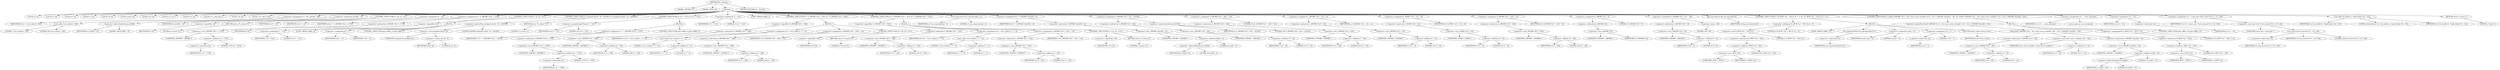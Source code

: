 digraph tftp_connect {  
"1000113" [label = "(METHOD,tftp_connect)" ]
"1000114" [label = "(PARAM,_DWORD *a1)" ]
"1000115" [label = "(PARAM,_BYTE *a2)" ]
"1000116" [label = "(BLOCK,,)" ]
"1000117" [label = "(LOCAL,v4: int)" ]
"1000118" [label = "(LOCAL,v5: int)" ]
"1000119" [label = "(LOCAL,v6: int)" ]
"1000120" [label = "(LOCAL,v7: int)" ]
"1000121" [label = "(LOCAL,v8: int)" ]
"1000122" [label = "(LOCAL,result: int)" ]
"1000123" [label = "(LOCAL,v10: int)" ]
"1000124" [label = "(LOCAL,v11: int *)" ]
"1000125" [label = "(LOCAL,v12: int)" ]
"1000126" [label = "(LOCAL,v13: const char *)" ]
"1000127" [label = "(LOCAL,v14: int)" ]
"1000128" [label = "(LOCAL,v15: char [ 128 ])" ]
"1000129" [label = "(<operator>.assignment,v4 = Curl_ccalloc(1, 336))" ]
"1000130" [label = "(IDENTIFIER,v4,v4 = Curl_ccalloc(1, 336))" ]
"1000131" [label = "(Curl_ccalloc,Curl_ccalloc(1, 336))" ]
"1000132" [label = "(LITERAL,1,Curl_ccalloc(1, 336))" ]
"1000133" [label = "(LITERAL,336,Curl_ccalloc(1, 336))" ]
"1000134" [label = "(<operator>.assignment,a1[188] = v4)" ]
"1000135" [label = "(<operator>.indirectIndexAccess,a1[188])" ]
"1000136" [label = "(IDENTIFIER,a1,a1[188] = v4)" ]
"1000137" [label = "(LITERAL,188,a1[188] = v4)" ]
"1000138" [label = "(IDENTIFIER,v4,a1[188] = v4)" ]
"1000139" [label = "(CONTROL_STRUCTURE,if ( !v4 ),if ( !v4 ))" ]
"1000140" [label = "(<operator>.logicalNot,!v4)" ]
"1000141" [label = "(IDENTIFIER,v4,!v4)" ]
"1000142" [label = "(RETURN,return 27;,return 27;)" ]
"1000143" [label = "(LITERAL,27,return 27;)" ]
"1000144" [label = "(<operator>.assignment,v5 = v4)" ]
"1000145" [label = "(IDENTIFIER,v5,v5 = v4)" ]
"1000146" [label = "(IDENTIFIER,v4,v5 = v4)" ]
"1000147" [label = "(<operator>.assignment,v6 = *(_DWORD *)(*a1 + 1576))" ]
"1000148" [label = "(IDENTIFIER,v6,v6 = *(_DWORD *)(*a1 + 1576))" ]
"1000149" [label = "(<operator>.indirection,*(_DWORD *)(*a1 + 1576))" ]
"1000150" [label = "(<operator>.cast,(_DWORD *)(*a1 + 1576))" ]
"1000151" [label = "(UNKNOWN,_DWORD *,_DWORD *)" ]
"1000152" [label = "(<operator>.addition,*a1 + 1576)" ]
"1000153" [label = "(<operator>.indirection,*a1)" ]
"1000154" [label = "(IDENTIFIER,a1,*a1 + 1576)" ]
"1000155" [label = "(LITERAL,1576,*a1 + 1576)" ]
"1000156" [label = "(CONTROL_STRUCTURE,if ( !v6 ),if ( !v6 ))" ]
"1000157" [label = "(<operator>.logicalNot,!v6)" ]
"1000158" [label = "(IDENTIFIER,v6,!v6)" ]
"1000159" [label = "(BLOCK,,)" ]
"1000160" [label = "(<operator>.assignment,v7 = 512)" ]
"1000161" [label = "(IDENTIFIER,v7,v7 = 512)" ]
"1000162" [label = "(LITERAL,512,v7 = 512)" ]
"1000163" [label = "(JUMP_TARGET,LABEL_4)" ]
"1000164" [label = "(<operator>.assignment,v6 = v7)" ]
"1000165" [label = "(IDENTIFIER,v6,v6 = v7)" ]
"1000166" [label = "(IDENTIFIER,v7,v6 = v7)" ]
"1000167" [label = "(CONTROL_STRUCTURE,goto LABEL_5;,goto LABEL_5;)" ]
"1000168" [label = "(CONTROL_STRUCTURE,if ( (unsigned int)(v6 - 8) > 0xFFB0 ),if ( (unsigned int)(v6 - 8) > 0xFFB0 ))" ]
"1000169" [label = "(<operator>.greaterThan,(unsigned int)(v6 - 8) > 0xFFB0)" ]
"1000170" [label = "(<operator>.cast,(unsigned int)(v6 - 8))" ]
"1000171" [label = "(UNKNOWN,unsigned int,unsigned int)" ]
"1000172" [label = "(<operator>.subtraction,v6 - 8)" ]
"1000173" [label = "(IDENTIFIER,v6,v6 - 8)" ]
"1000174" [label = "(LITERAL,8,v6 - 8)" ]
"1000175" [label = "(LITERAL,0xFFB0,(unsigned int)(v6 - 8) > 0xFFB0)" ]
"1000176" [label = "(RETURN,return 71;,return 71;)" ]
"1000177" [label = "(LITERAL,71,return 71;)" ]
"1000178" [label = "(CONTROL_STRUCTURE,if ( v6 >= 512 ),if ( v6 >= 512 ))" ]
"1000179" [label = "(<operator>.greaterEqualsThan,v6 >= 512)" ]
"1000180" [label = "(IDENTIFIER,v6,v6 >= 512)" ]
"1000181" [label = "(LITERAL,512,v6 >= 512)" ]
"1000182" [label = "(BLOCK,,)" ]
"1000183" [label = "(<operator>.assignment,v7 = *(_DWORD *)(*a1 + 1576))" ]
"1000184" [label = "(IDENTIFIER,v7,v7 = *(_DWORD *)(*a1 + 1576))" ]
"1000185" [label = "(<operator>.indirection,*(_DWORD *)(*a1 + 1576))" ]
"1000186" [label = "(<operator>.cast,(_DWORD *)(*a1 + 1576))" ]
"1000187" [label = "(UNKNOWN,_DWORD *,_DWORD *)" ]
"1000188" [label = "(<operator>.addition,*a1 + 1576)" ]
"1000189" [label = "(<operator>.indirection,*a1)" ]
"1000190" [label = "(IDENTIFIER,a1,*a1 + 1576)" ]
"1000191" [label = "(LITERAL,1576,*a1 + 1576)" ]
"1000192" [label = "(CONTROL_STRUCTURE,goto LABEL_4;,goto LABEL_4;)" ]
"1000193" [label = "(<operator>.assignment,v7 = 512)" ]
"1000194" [label = "(IDENTIFIER,v7,v7 = 512)" ]
"1000195" [label = "(LITERAL,512,v7 = 512)" ]
"1000196" [label = "(JUMP_TARGET,LABEL_5)" ]
"1000197" [label = "(CONTROL_STRUCTURE,if ( !*(_DWORD *)(v4 + 328) ),if ( !*(_DWORD *)(v4 + 328) ))" ]
"1000198" [label = "(<operator>.logicalNot,!*(_DWORD *)(v4 + 328))" ]
"1000199" [label = "(<operator>.indirection,*(_DWORD *)(v4 + 328))" ]
"1000200" [label = "(<operator>.cast,(_DWORD *)(v4 + 328))" ]
"1000201" [label = "(UNKNOWN,_DWORD *,_DWORD *)" ]
"1000202" [label = "(<operator>.addition,v4 + 328)" ]
"1000203" [label = "(IDENTIFIER,v4,v4 + 328)" ]
"1000204" [label = "(LITERAL,328,v4 + 328)" ]
"1000205" [label = "(BLOCK,,)" ]
"1000206" [label = "(<operator>.assignment,v10 = Curl_ccalloc(1, v7 + 4))" ]
"1000207" [label = "(IDENTIFIER,v10,v10 = Curl_ccalloc(1, v7 + 4))" ]
"1000208" [label = "(Curl_ccalloc,Curl_ccalloc(1, v7 + 4))" ]
"1000209" [label = "(LITERAL,1,Curl_ccalloc(1, v7 + 4))" ]
"1000210" [label = "(<operator>.addition,v7 + 4)" ]
"1000211" [label = "(IDENTIFIER,v7,v7 + 4)" ]
"1000212" [label = "(LITERAL,4,v7 + 4)" ]
"1000213" [label = "(<operator>.assignment,*(_DWORD *)(v5 + 328) = v10)" ]
"1000214" [label = "(<operator>.indirection,*(_DWORD *)(v5 + 328))" ]
"1000215" [label = "(<operator>.cast,(_DWORD *)(v5 + 328))" ]
"1000216" [label = "(UNKNOWN,_DWORD *,_DWORD *)" ]
"1000217" [label = "(<operator>.addition,v5 + 328)" ]
"1000218" [label = "(IDENTIFIER,v5,v5 + 328)" ]
"1000219" [label = "(LITERAL,328,v5 + 328)" ]
"1000220" [label = "(IDENTIFIER,v10,*(_DWORD *)(v5 + 328) = v10)" ]
"1000221" [label = "(CONTROL_STRUCTURE,if ( !v10 ),if ( !v10 ))" ]
"1000222" [label = "(<operator>.logicalNot,!v10)" ]
"1000223" [label = "(IDENTIFIER,v10,!v10)" ]
"1000224" [label = "(RETURN,return 27;,return 27;)" ]
"1000225" [label = "(LITERAL,27,return 27;)" ]
"1000226" [label = "(CONTROL_STRUCTURE,if ( !*(_DWORD *)(v5 + 332) ),if ( !*(_DWORD *)(v5 + 332) ))" ]
"1000227" [label = "(<operator>.logicalNot,!*(_DWORD *)(v5 + 332))" ]
"1000228" [label = "(<operator>.indirection,*(_DWORD *)(v5 + 332))" ]
"1000229" [label = "(<operator>.cast,(_DWORD *)(v5 + 332))" ]
"1000230" [label = "(UNKNOWN,_DWORD *,_DWORD *)" ]
"1000231" [label = "(<operator>.addition,v5 + 332)" ]
"1000232" [label = "(IDENTIFIER,v5,v5 + 332)" ]
"1000233" [label = "(LITERAL,332,v5 + 332)" ]
"1000234" [label = "(BLOCK,,)" ]
"1000235" [label = "(<operator>.assignment,v14 = Curl_ccalloc(1, v7 + 4))" ]
"1000236" [label = "(IDENTIFIER,v14,v14 = Curl_ccalloc(1, v7 + 4))" ]
"1000237" [label = "(Curl_ccalloc,Curl_ccalloc(1, v7 + 4))" ]
"1000238" [label = "(LITERAL,1,Curl_ccalloc(1, v7 + 4))" ]
"1000239" [label = "(<operator>.addition,v7 + 4)" ]
"1000240" [label = "(IDENTIFIER,v7,v7 + 4)" ]
"1000241" [label = "(LITERAL,4,v7 + 4)" ]
"1000242" [label = "(<operator>.assignment,*(_DWORD *)(v5 + 332) = v14)" ]
"1000243" [label = "(<operator>.indirection,*(_DWORD *)(v5 + 332))" ]
"1000244" [label = "(<operator>.cast,(_DWORD *)(v5 + 332))" ]
"1000245" [label = "(UNKNOWN,_DWORD *,_DWORD *)" ]
"1000246" [label = "(<operator>.addition,v5 + 332)" ]
"1000247" [label = "(IDENTIFIER,v5,v5 + 332)" ]
"1000248" [label = "(LITERAL,332,v5 + 332)" ]
"1000249" [label = "(IDENTIFIER,v14,*(_DWORD *)(v5 + 332) = v14)" ]
"1000250" [label = "(CONTROL_STRUCTURE,if ( !v14 ),if ( !v14 ))" ]
"1000251" [label = "(<operator>.logicalNot,!v14)" ]
"1000252" [label = "(IDENTIFIER,v14,!v14)" ]
"1000253" [label = "(RETURN,return 27;,return 27;)" ]
"1000254" [label = "(LITERAL,27,return 27;)" ]
"1000255" [label = "(Curl_conncontrol,Curl_conncontrol(a1, 1))" ]
"1000256" [label = "(IDENTIFIER,a1,Curl_conncontrol(a1, 1))" ]
"1000257" [label = "(LITERAL,1,Curl_conncontrol(a1, 1))" ]
"1000258" [label = "(<operator>.assignment,v8 = *(_DWORD *)(a1[20] + 4))" ]
"1000259" [label = "(IDENTIFIER,v8,v8 = *(_DWORD *)(a1[20] + 4))" ]
"1000260" [label = "(<operator>.indirection,*(_DWORD *)(a1[20] + 4))" ]
"1000261" [label = "(<operator>.cast,(_DWORD *)(a1[20] + 4))" ]
"1000262" [label = "(UNKNOWN,_DWORD *,_DWORD *)" ]
"1000263" [label = "(<operator>.addition,a1[20] + 4)" ]
"1000264" [label = "(<operator>.indirectIndexAccess,a1[20])" ]
"1000265" [label = "(IDENTIFIER,a1,a1[20] + 4)" ]
"1000266" [label = "(LITERAL,20,a1[20] + 4)" ]
"1000267" [label = "(LITERAL,4,a1[20] + 4)" ]
"1000268" [label = "(<operator>.assignment,*(_DWORD *)(v5 + 20) = a1[105])" ]
"1000269" [label = "(<operator>.indirection,*(_DWORD *)(v5 + 20))" ]
"1000270" [label = "(<operator>.cast,(_DWORD *)(v5 + 20))" ]
"1000271" [label = "(UNKNOWN,_DWORD *,_DWORD *)" ]
"1000272" [label = "(<operator>.addition,v5 + 20)" ]
"1000273" [label = "(IDENTIFIER,v5,v5 + 20)" ]
"1000274" [label = "(LITERAL,20,v5 + 20)" ]
"1000275" [label = "(<operator>.indirectIndexAccess,a1[105])" ]
"1000276" [label = "(IDENTIFIER,a1,*(_DWORD *)(v5 + 20) = a1[105])" ]
"1000277" [label = "(LITERAL,105,*(_DWORD *)(v5 + 20) = a1[105])" ]
"1000278" [label = "(<operator>.assignment,*(_DWORD *)(v5 + 320) = 512)" ]
"1000279" [label = "(<operator>.indirection,*(_DWORD *)(v5 + 320))" ]
"1000280" [label = "(<operator>.cast,(_DWORD *)(v5 + 320))" ]
"1000281" [label = "(UNKNOWN,_DWORD *,_DWORD *)" ]
"1000282" [label = "(<operator>.addition,v5 + 320)" ]
"1000283" [label = "(IDENTIFIER,v5,v5 + 320)" ]
"1000284" [label = "(LITERAL,320,v5 + 320)" ]
"1000285" [label = "(LITERAL,512,*(_DWORD *)(v5 + 320) = 512)" ]
"1000286" [label = "(<operator>.assignment,*(_DWORD *)(v5 + 16) = a1)" ]
"1000287" [label = "(<operator>.indirection,*(_DWORD *)(v5 + 16))" ]
"1000288" [label = "(<operator>.cast,(_DWORD *)(v5 + 16))" ]
"1000289" [label = "(UNKNOWN,_DWORD *,_DWORD *)" ]
"1000290" [label = "(<operator>.addition,v5 + 16)" ]
"1000291" [label = "(IDENTIFIER,v5,v5 + 16)" ]
"1000292" [label = "(LITERAL,16,v5 + 16)" ]
"1000293" [label = "(IDENTIFIER,a1,*(_DWORD *)(v5 + 16) = a1)" ]
"1000294" [label = "(<operator>.assignment,*(_WORD *)(v5 + 52) = v8)" ]
"1000295" [label = "(<operator>.indirection,*(_WORD *)(v5 + 52))" ]
"1000296" [label = "(<operator>.cast,(_WORD *)(v5 + 52))" ]
"1000297" [label = "(UNKNOWN,_WORD *,_WORD *)" ]
"1000298" [label = "(<operator>.addition,v5 + 52)" ]
"1000299" [label = "(IDENTIFIER,v5,v5 + 52)" ]
"1000300" [label = "(LITERAL,52,v5 + 52)" ]
"1000301" [label = "(IDENTIFIER,v8,*(_WORD *)(v5 + 52) = v8)" ]
"1000302" [label = "(<operator>.assignment,*(_DWORD *)(v5 + 324) = v6)" ]
"1000303" [label = "(<operator>.indirection,*(_DWORD *)(v5 + 324))" ]
"1000304" [label = "(<operator>.cast,(_DWORD *)(v5 + 324))" ]
"1000305" [label = "(UNKNOWN,_DWORD *,_DWORD *)" ]
"1000306" [label = "(<operator>.addition,v5 + 324)" ]
"1000307" [label = "(IDENTIFIER,v5,v5 + 324)" ]
"1000308" [label = "(LITERAL,324,v5 + 324)" ]
"1000309" [label = "(IDENTIFIER,v6,*(_DWORD *)(v5 + 324) = v6)" ]
"1000310" [label = "(<operator>.assignment,*(_DWORD *)v5 = 0)" ]
"1000311" [label = "(<operator>.indirection,*(_DWORD *)v5)" ]
"1000312" [label = "(<operator>.cast,(_DWORD *)v5)" ]
"1000313" [label = "(UNKNOWN,_DWORD *,_DWORD *)" ]
"1000314" [label = "(IDENTIFIER,v5,(_DWORD *)v5)" ]
"1000315" [label = "(LITERAL,0,*(_DWORD *)v5 = 0)" ]
"1000316" [label = "(<operator>.assignment,*(_DWORD *)(v5 + 8) = -100)" ]
"1000317" [label = "(<operator>.indirection,*(_DWORD *)(v5 + 8))" ]
"1000318" [label = "(<operator>.cast,(_DWORD *)(v5 + 8))" ]
"1000319" [label = "(UNKNOWN,_DWORD *,_DWORD *)" ]
"1000320" [label = "(<operator>.addition,v5 + 8)" ]
"1000321" [label = "(IDENTIFIER,v5,v5 + 8)" ]
"1000322" [label = "(LITERAL,8,v5 + 8)" ]
"1000323" [label = "(<operator>.minus,-100)" ]
"1000324" [label = "(LITERAL,100,-100)" ]
"1000325" [label = "(tftp_set_timeouts,tftp_set_timeouts(v5))" ]
"1000326" [label = "(IDENTIFIER,v5,tftp_set_timeouts(v5))" ]
"1000327" [label = "(CONTROL_STRUCTURE,if ( (*((_BYTE *)a1 + 591) & 2) != 0 ),if ( (*((_BYTE *)a1 + 591) & 2) != 0 ))" ]
"1000328" [label = "(<operator>.notEquals,(*((_BYTE *)a1 + 591) & 2) != 0)" ]
"1000329" [label = "(<operator>.and,*((_BYTE *)a1 + 591) & 2)" ]
"1000330" [label = "(<operator>.indirection,*((_BYTE *)a1 + 591))" ]
"1000331" [label = "(<operator>.addition,(_BYTE *)a1 + 591)" ]
"1000332" [label = "(<operator>.cast,(_BYTE *)a1)" ]
"1000333" [label = "(UNKNOWN,_BYTE *,_BYTE *)" ]
"1000334" [label = "(IDENTIFIER,a1,(_BYTE *)a1)" ]
"1000335" [label = "(LITERAL,591,(_BYTE *)a1 + 591)" ]
"1000336" [label = "(LITERAL,2,*((_BYTE *)a1 + 591) & 2)" ]
"1000337" [label = "(LITERAL,0,(*((_BYTE *)a1 + 591) & 2) != 0)" ]
"1000338" [label = "(BLOCK,,)" ]
"1000339" [label = "(JUMP_TARGET,LABEL_10)" ]
"1000340" [label = "(Curl_pgrsStartNow,Curl_pgrsStartNow(*a1))" ]
"1000341" [label = "(<operator>.indirection,*a1)" ]
"1000342" [label = "(IDENTIFIER,a1,Curl_pgrsStartNow(*a1))" ]
"1000343" [label = "(<operator>.assignment,result = 0)" ]
"1000344" [label = "(IDENTIFIER,result,result = 0)" ]
"1000345" [label = "(LITERAL,0,result = 0)" ]
"1000346" [label = "(<operator>.assignment,*a2 = 1)" ]
"1000347" [label = "(<operator>.indirection,*a2)" ]
"1000348" [label = "(IDENTIFIER,a2,*a2 = 1)" ]
"1000349" [label = "(LITERAL,1,*a2 = 1)" ]
"1000350" [label = "(RETURN,return result;,return result;)" ]
"1000351" [label = "(IDENTIFIER,result,return result;)" ]
"1000352" [label = "(CONTROL_STRUCTURE,if ( !bind(*(_DWORD *)(v5 + 20), (const struct sockaddr *)(v5 + 52), *(_DWORD *)(a1[20] + 16)) ),if ( !bind(*(_DWORD *)(v5 + 20), (const struct sockaddr *)(v5 + 52), *(_DWORD *)(a1[20] + 16)) ))" ]
"1000353" [label = "(<operator>.logicalNot,!bind(*(_DWORD *)(v5 + 20), (const struct sockaddr *)(v5 + 52), *(_DWORD *)(a1[20] + 16)))" ]
"1000354" [label = "(bind,bind(*(_DWORD *)(v5 + 20), (const struct sockaddr *)(v5 + 52), *(_DWORD *)(a1[20] + 16)))" ]
"1000355" [label = "(<operator>.indirection,*(_DWORD *)(v5 + 20))" ]
"1000356" [label = "(<operator>.cast,(_DWORD *)(v5 + 20))" ]
"1000357" [label = "(UNKNOWN,_DWORD *,_DWORD *)" ]
"1000358" [label = "(<operator>.addition,v5 + 20)" ]
"1000359" [label = "(IDENTIFIER,v5,v5 + 20)" ]
"1000360" [label = "(LITERAL,20,v5 + 20)" ]
"1000361" [label = "(<operator>.cast,(const struct sockaddr *)(v5 + 52))" ]
"1000362" [label = "(UNKNOWN,const struct sockaddr *,const struct sockaddr *)" ]
"1000363" [label = "(<operator>.addition,v5 + 52)" ]
"1000364" [label = "(IDENTIFIER,v5,v5 + 52)" ]
"1000365" [label = "(LITERAL,52,v5 + 52)" ]
"1000366" [label = "(<operator>.indirection,*(_DWORD *)(a1[20] + 16))" ]
"1000367" [label = "(<operator>.cast,(_DWORD *)(a1[20] + 16))" ]
"1000368" [label = "(UNKNOWN,_DWORD *,_DWORD *)" ]
"1000369" [label = "(<operator>.addition,a1[20] + 16)" ]
"1000370" [label = "(<operator>.indirectIndexAccess,a1[20])" ]
"1000371" [label = "(IDENTIFIER,a1,a1[20] + 16)" ]
"1000372" [label = "(LITERAL,20,a1[20] + 16)" ]
"1000373" [label = "(LITERAL,16,a1[20] + 16)" ]
"1000374" [label = "(BLOCK,,)" ]
"1000375" [label = "(<operators>.assignmentOr,*((_BYTE *)a1 + 591) |= 2u)" ]
"1000376" [label = "(<operator>.indirection,*((_BYTE *)a1 + 591))" ]
"1000377" [label = "(<operator>.addition,(_BYTE *)a1 + 591)" ]
"1000378" [label = "(<operator>.cast,(_BYTE *)a1)" ]
"1000379" [label = "(UNKNOWN,_BYTE *,_BYTE *)" ]
"1000380" [label = "(IDENTIFIER,a1,(_BYTE *)a1)" ]
"1000381" [label = "(LITERAL,591,(_BYTE *)a1 + 591)" ]
"1000382" [label = "(LITERAL,2u,*((_BYTE *)a1 + 591) |= 2u)" ]
"1000383" [label = "(CONTROL_STRUCTURE,goto LABEL_10;,goto LABEL_10;)" ]
"1000384" [label = "(<operator>.assignment,v11 = _errno_location())" ]
"1000385" [label = "(IDENTIFIER,v11,v11 = _errno_location())" ]
"1000386" [label = "(_errno_location,_errno_location())" ]
"1000387" [label = "(<operator>.assignment,v12 = *a1)" ]
"1000388" [label = "(IDENTIFIER,v12,v12 = *a1)" ]
"1000389" [label = "(<operator>.indirection,*a1)" ]
"1000390" [label = "(IDENTIFIER,a1,v12 = *a1)" ]
"1000391" [label = "(<operator>.assignment,v13 = (const char *)Curl_strerror(*v11, v15, 128))" ]
"1000392" [label = "(IDENTIFIER,v13,v13 = (const char *)Curl_strerror(*v11, v15, 128))" ]
"1000393" [label = "(<operator>.cast,(const char *)Curl_strerror(*v11, v15, 128))" ]
"1000394" [label = "(UNKNOWN,const char *,const char *)" ]
"1000395" [label = "(Curl_strerror,Curl_strerror(*v11, v15, 128))" ]
"1000396" [label = "(<operator>.indirection,*v11)" ]
"1000397" [label = "(IDENTIFIER,v11,Curl_strerror(*v11, v15, 128))" ]
"1000398" [label = "(IDENTIFIER,v15,Curl_strerror(*v11, v15, 128))" ]
"1000399" [label = "(LITERAL,128,Curl_strerror(*v11, v15, 128))" ]
"1000400" [label = "(Curl_failf,Curl_failf(v12, \"bind() failed; %s\", v13))" ]
"1000401" [label = "(IDENTIFIER,v12,Curl_failf(v12, \"bind() failed; %s\", v13))" ]
"1000402" [label = "(LITERAL,\"bind() failed; %s\",Curl_failf(v12, \"bind() failed; %s\", v13))" ]
"1000403" [label = "(IDENTIFIER,v13,Curl_failf(v12, \"bind() failed; %s\", v13))" ]
"1000404" [label = "(RETURN,return 7;,return 7;)" ]
"1000405" [label = "(LITERAL,7,return 7;)" ]
"1000406" [label = "(METHOD_RETURN,int __fastcall)" ]
  "1000113" -> "1000114" 
  "1000113" -> "1000115" 
  "1000113" -> "1000116" 
  "1000113" -> "1000406" 
  "1000116" -> "1000117" 
  "1000116" -> "1000118" 
  "1000116" -> "1000119" 
  "1000116" -> "1000120" 
  "1000116" -> "1000121" 
  "1000116" -> "1000122" 
  "1000116" -> "1000123" 
  "1000116" -> "1000124" 
  "1000116" -> "1000125" 
  "1000116" -> "1000126" 
  "1000116" -> "1000127" 
  "1000116" -> "1000128" 
  "1000116" -> "1000129" 
  "1000116" -> "1000134" 
  "1000116" -> "1000139" 
  "1000116" -> "1000144" 
  "1000116" -> "1000147" 
  "1000116" -> "1000156" 
  "1000116" -> "1000168" 
  "1000116" -> "1000178" 
  "1000116" -> "1000193" 
  "1000116" -> "1000196" 
  "1000116" -> "1000197" 
  "1000116" -> "1000226" 
  "1000116" -> "1000255" 
  "1000116" -> "1000258" 
  "1000116" -> "1000268" 
  "1000116" -> "1000278" 
  "1000116" -> "1000286" 
  "1000116" -> "1000294" 
  "1000116" -> "1000302" 
  "1000116" -> "1000310" 
  "1000116" -> "1000316" 
  "1000116" -> "1000325" 
  "1000116" -> "1000327" 
  "1000116" -> "1000352" 
  "1000116" -> "1000384" 
  "1000116" -> "1000387" 
  "1000116" -> "1000391" 
  "1000116" -> "1000400" 
  "1000116" -> "1000404" 
  "1000129" -> "1000130" 
  "1000129" -> "1000131" 
  "1000131" -> "1000132" 
  "1000131" -> "1000133" 
  "1000134" -> "1000135" 
  "1000134" -> "1000138" 
  "1000135" -> "1000136" 
  "1000135" -> "1000137" 
  "1000139" -> "1000140" 
  "1000139" -> "1000142" 
  "1000140" -> "1000141" 
  "1000142" -> "1000143" 
  "1000144" -> "1000145" 
  "1000144" -> "1000146" 
  "1000147" -> "1000148" 
  "1000147" -> "1000149" 
  "1000149" -> "1000150" 
  "1000150" -> "1000151" 
  "1000150" -> "1000152" 
  "1000152" -> "1000153" 
  "1000152" -> "1000155" 
  "1000153" -> "1000154" 
  "1000156" -> "1000157" 
  "1000156" -> "1000159" 
  "1000157" -> "1000158" 
  "1000159" -> "1000160" 
  "1000159" -> "1000163" 
  "1000159" -> "1000164" 
  "1000159" -> "1000167" 
  "1000160" -> "1000161" 
  "1000160" -> "1000162" 
  "1000164" -> "1000165" 
  "1000164" -> "1000166" 
  "1000168" -> "1000169" 
  "1000168" -> "1000176" 
  "1000169" -> "1000170" 
  "1000169" -> "1000175" 
  "1000170" -> "1000171" 
  "1000170" -> "1000172" 
  "1000172" -> "1000173" 
  "1000172" -> "1000174" 
  "1000176" -> "1000177" 
  "1000178" -> "1000179" 
  "1000178" -> "1000182" 
  "1000179" -> "1000180" 
  "1000179" -> "1000181" 
  "1000182" -> "1000183" 
  "1000182" -> "1000192" 
  "1000183" -> "1000184" 
  "1000183" -> "1000185" 
  "1000185" -> "1000186" 
  "1000186" -> "1000187" 
  "1000186" -> "1000188" 
  "1000188" -> "1000189" 
  "1000188" -> "1000191" 
  "1000189" -> "1000190" 
  "1000193" -> "1000194" 
  "1000193" -> "1000195" 
  "1000197" -> "1000198" 
  "1000197" -> "1000205" 
  "1000198" -> "1000199" 
  "1000199" -> "1000200" 
  "1000200" -> "1000201" 
  "1000200" -> "1000202" 
  "1000202" -> "1000203" 
  "1000202" -> "1000204" 
  "1000205" -> "1000206" 
  "1000205" -> "1000213" 
  "1000205" -> "1000221" 
  "1000206" -> "1000207" 
  "1000206" -> "1000208" 
  "1000208" -> "1000209" 
  "1000208" -> "1000210" 
  "1000210" -> "1000211" 
  "1000210" -> "1000212" 
  "1000213" -> "1000214" 
  "1000213" -> "1000220" 
  "1000214" -> "1000215" 
  "1000215" -> "1000216" 
  "1000215" -> "1000217" 
  "1000217" -> "1000218" 
  "1000217" -> "1000219" 
  "1000221" -> "1000222" 
  "1000221" -> "1000224" 
  "1000222" -> "1000223" 
  "1000224" -> "1000225" 
  "1000226" -> "1000227" 
  "1000226" -> "1000234" 
  "1000227" -> "1000228" 
  "1000228" -> "1000229" 
  "1000229" -> "1000230" 
  "1000229" -> "1000231" 
  "1000231" -> "1000232" 
  "1000231" -> "1000233" 
  "1000234" -> "1000235" 
  "1000234" -> "1000242" 
  "1000234" -> "1000250" 
  "1000235" -> "1000236" 
  "1000235" -> "1000237" 
  "1000237" -> "1000238" 
  "1000237" -> "1000239" 
  "1000239" -> "1000240" 
  "1000239" -> "1000241" 
  "1000242" -> "1000243" 
  "1000242" -> "1000249" 
  "1000243" -> "1000244" 
  "1000244" -> "1000245" 
  "1000244" -> "1000246" 
  "1000246" -> "1000247" 
  "1000246" -> "1000248" 
  "1000250" -> "1000251" 
  "1000250" -> "1000253" 
  "1000251" -> "1000252" 
  "1000253" -> "1000254" 
  "1000255" -> "1000256" 
  "1000255" -> "1000257" 
  "1000258" -> "1000259" 
  "1000258" -> "1000260" 
  "1000260" -> "1000261" 
  "1000261" -> "1000262" 
  "1000261" -> "1000263" 
  "1000263" -> "1000264" 
  "1000263" -> "1000267" 
  "1000264" -> "1000265" 
  "1000264" -> "1000266" 
  "1000268" -> "1000269" 
  "1000268" -> "1000275" 
  "1000269" -> "1000270" 
  "1000270" -> "1000271" 
  "1000270" -> "1000272" 
  "1000272" -> "1000273" 
  "1000272" -> "1000274" 
  "1000275" -> "1000276" 
  "1000275" -> "1000277" 
  "1000278" -> "1000279" 
  "1000278" -> "1000285" 
  "1000279" -> "1000280" 
  "1000280" -> "1000281" 
  "1000280" -> "1000282" 
  "1000282" -> "1000283" 
  "1000282" -> "1000284" 
  "1000286" -> "1000287" 
  "1000286" -> "1000293" 
  "1000287" -> "1000288" 
  "1000288" -> "1000289" 
  "1000288" -> "1000290" 
  "1000290" -> "1000291" 
  "1000290" -> "1000292" 
  "1000294" -> "1000295" 
  "1000294" -> "1000301" 
  "1000295" -> "1000296" 
  "1000296" -> "1000297" 
  "1000296" -> "1000298" 
  "1000298" -> "1000299" 
  "1000298" -> "1000300" 
  "1000302" -> "1000303" 
  "1000302" -> "1000309" 
  "1000303" -> "1000304" 
  "1000304" -> "1000305" 
  "1000304" -> "1000306" 
  "1000306" -> "1000307" 
  "1000306" -> "1000308" 
  "1000310" -> "1000311" 
  "1000310" -> "1000315" 
  "1000311" -> "1000312" 
  "1000312" -> "1000313" 
  "1000312" -> "1000314" 
  "1000316" -> "1000317" 
  "1000316" -> "1000323" 
  "1000317" -> "1000318" 
  "1000318" -> "1000319" 
  "1000318" -> "1000320" 
  "1000320" -> "1000321" 
  "1000320" -> "1000322" 
  "1000323" -> "1000324" 
  "1000325" -> "1000326" 
  "1000327" -> "1000328" 
  "1000327" -> "1000338" 
  "1000328" -> "1000329" 
  "1000328" -> "1000337" 
  "1000329" -> "1000330" 
  "1000329" -> "1000336" 
  "1000330" -> "1000331" 
  "1000331" -> "1000332" 
  "1000331" -> "1000335" 
  "1000332" -> "1000333" 
  "1000332" -> "1000334" 
  "1000338" -> "1000339" 
  "1000338" -> "1000340" 
  "1000338" -> "1000343" 
  "1000338" -> "1000346" 
  "1000338" -> "1000350" 
  "1000340" -> "1000341" 
  "1000341" -> "1000342" 
  "1000343" -> "1000344" 
  "1000343" -> "1000345" 
  "1000346" -> "1000347" 
  "1000346" -> "1000349" 
  "1000347" -> "1000348" 
  "1000350" -> "1000351" 
  "1000352" -> "1000353" 
  "1000352" -> "1000374" 
  "1000353" -> "1000354" 
  "1000354" -> "1000355" 
  "1000354" -> "1000361" 
  "1000354" -> "1000366" 
  "1000355" -> "1000356" 
  "1000356" -> "1000357" 
  "1000356" -> "1000358" 
  "1000358" -> "1000359" 
  "1000358" -> "1000360" 
  "1000361" -> "1000362" 
  "1000361" -> "1000363" 
  "1000363" -> "1000364" 
  "1000363" -> "1000365" 
  "1000366" -> "1000367" 
  "1000367" -> "1000368" 
  "1000367" -> "1000369" 
  "1000369" -> "1000370" 
  "1000369" -> "1000373" 
  "1000370" -> "1000371" 
  "1000370" -> "1000372" 
  "1000374" -> "1000375" 
  "1000374" -> "1000383" 
  "1000375" -> "1000376" 
  "1000375" -> "1000382" 
  "1000376" -> "1000377" 
  "1000377" -> "1000378" 
  "1000377" -> "1000381" 
  "1000378" -> "1000379" 
  "1000378" -> "1000380" 
  "1000384" -> "1000385" 
  "1000384" -> "1000386" 
  "1000387" -> "1000388" 
  "1000387" -> "1000389" 
  "1000389" -> "1000390" 
  "1000391" -> "1000392" 
  "1000391" -> "1000393" 
  "1000393" -> "1000394" 
  "1000393" -> "1000395" 
  "1000395" -> "1000396" 
  "1000395" -> "1000398" 
  "1000395" -> "1000399" 
  "1000396" -> "1000397" 
  "1000400" -> "1000401" 
  "1000400" -> "1000402" 
  "1000400" -> "1000403" 
  "1000404" -> "1000405" 
}
